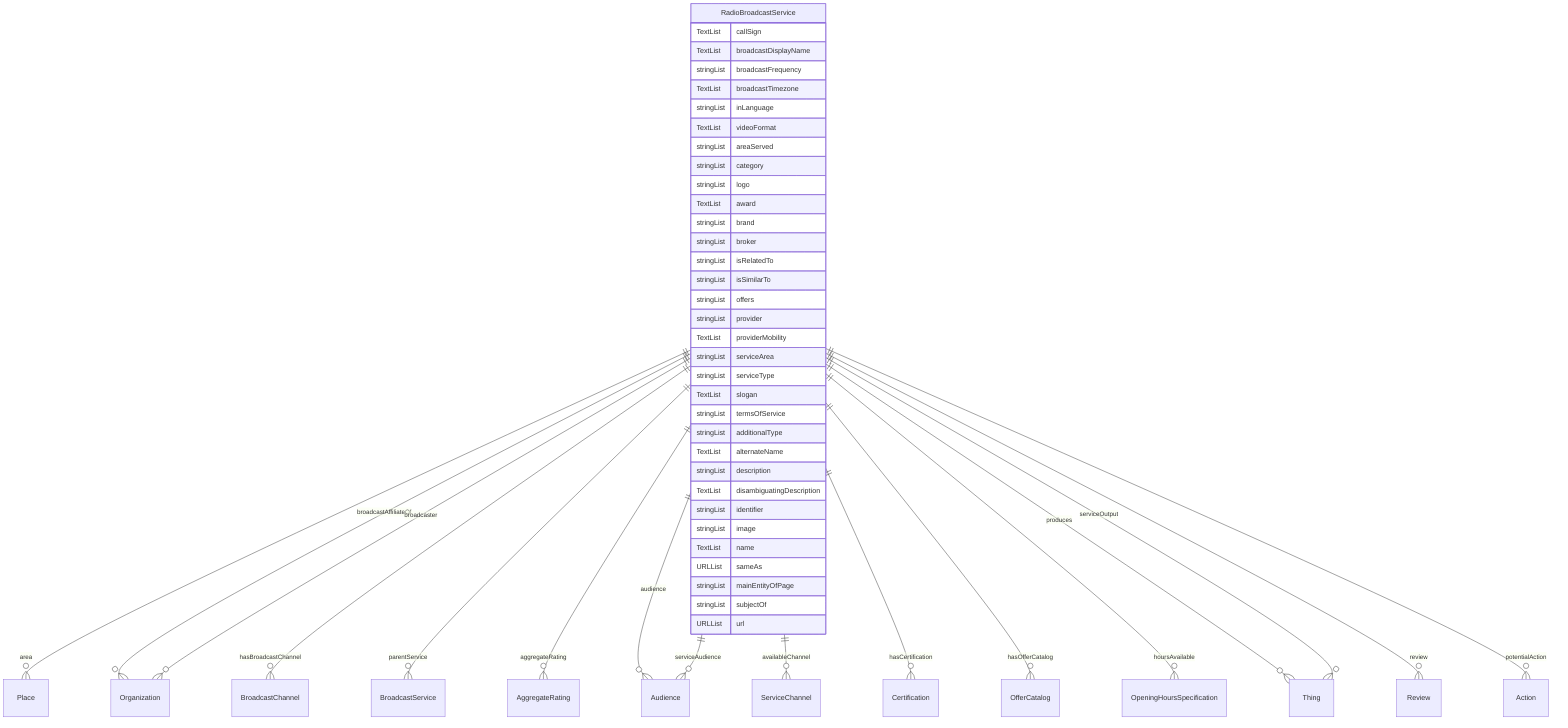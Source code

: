 erDiagram
RadioBroadcastService {
    TextList callSign  
    TextList broadcastDisplayName  
    stringList broadcastFrequency  
    TextList broadcastTimezone  
    stringList inLanguage  
    TextList videoFormat  
    stringList areaServed  
    stringList category  
    stringList logo  
    TextList award  
    stringList brand  
    stringList broker  
    stringList isRelatedTo  
    stringList isSimilarTo  
    stringList offers  
    stringList provider  
    TextList providerMobility  
    stringList serviceArea  
    stringList serviceType  
    TextList slogan  
    stringList termsOfService  
    stringList additionalType  
    TextList alternateName  
    stringList description  
    TextList disambiguatingDescription  
    stringList identifier  
    stringList image  
    TextList name  
    URLList sameAs  
    stringList mainEntityOfPage  
    stringList subjectOf  
    URLList url  
}

RadioBroadcastService ||--}o Place : "area"
RadioBroadcastService ||--}o Organization : "broadcastAffiliateOf"
RadioBroadcastService ||--}o Organization : "broadcaster"
RadioBroadcastService ||--}o BroadcastChannel : "hasBroadcastChannel"
RadioBroadcastService ||--}o BroadcastService : "parentService"
RadioBroadcastService ||--}o AggregateRating : "aggregateRating"
RadioBroadcastService ||--}o Audience : "audience"
RadioBroadcastService ||--}o ServiceChannel : "availableChannel"
RadioBroadcastService ||--}o Certification : "hasCertification"
RadioBroadcastService ||--}o OfferCatalog : "hasOfferCatalog"
RadioBroadcastService ||--}o OpeningHoursSpecification : "hoursAvailable"
RadioBroadcastService ||--}o Thing : "produces"
RadioBroadcastService ||--}o Review : "review"
RadioBroadcastService ||--}o Audience : "serviceAudience"
RadioBroadcastService ||--}o Thing : "serviceOutput"
RadioBroadcastService ||--}o Action : "potentialAction"